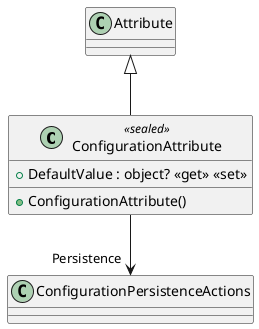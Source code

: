 @startuml
class ConfigurationAttribute <<sealed>> {
    + ConfigurationAttribute()
    + DefaultValue : object? <<get>> <<set>>
}
Attribute <|-- ConfigurationAttribute
ConfigurationAttribute --> "Persistence" ConfigurationPersistenceActions
@enduml
